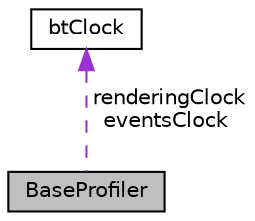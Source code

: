 digraph "BaseProfiler"
{
  edge [fontname="Helvetica",fontsize="10",labelfontname="Helvetica",labelfontsize="10"];
  node [fontname="Helvetica",fontsize="10",shape=record];
  Node1 [label="BaseProfiler",height=0.2,width=0.4,color="black", fillcolor="grey75", style="filled", fontcolor="black"];
  Node2 -> Node1 [dir="back",color="darkorchid3",fontsize="10",style="dashed",label=" renderingClock\neventsClock" ,fontname="Helvetica"];
  Node2 [label="btClock",height=0.2,width=0.4,color="black", fillcolor="white", style="filled",URL="$d1/d14/classbt_clock.html",tooltip="The btClock is a portable basic clock that measures accurate time in seconds, use for profiling..."];
}
